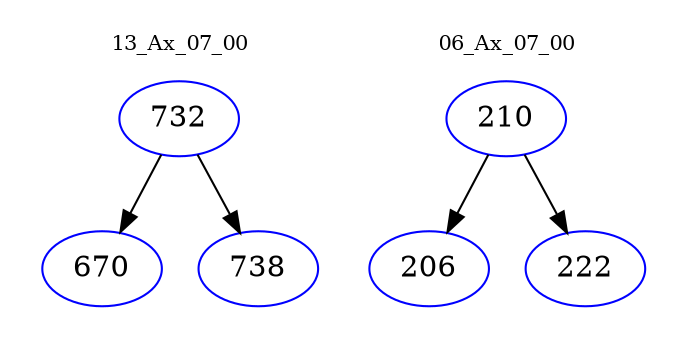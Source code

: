digraph{
subgraph cluster_0 {
color = white
label = "13_Ax_07_00";
fontsize=10;
T0_732 [label="732", color="blue"]
T0_732 -> T0_670 [color="black"]
T0_670 [label="670", color="blue"]
T0_732 -> T0_738 [color="black"]
T0_738 [label="738", color="blue"]
}
subgraph cluster_1 {
color = white
label = "06_Ax_07_00";
fontsize=10;
T1_210 [label="210", color="blue"]
T1_210 -> T1_206 [color="black"]
T1_206 [label="206", color="blue"]
T1_210 -> T1_222 [color="black"]
T1_222 [label="222", color="blue"]
}
}
